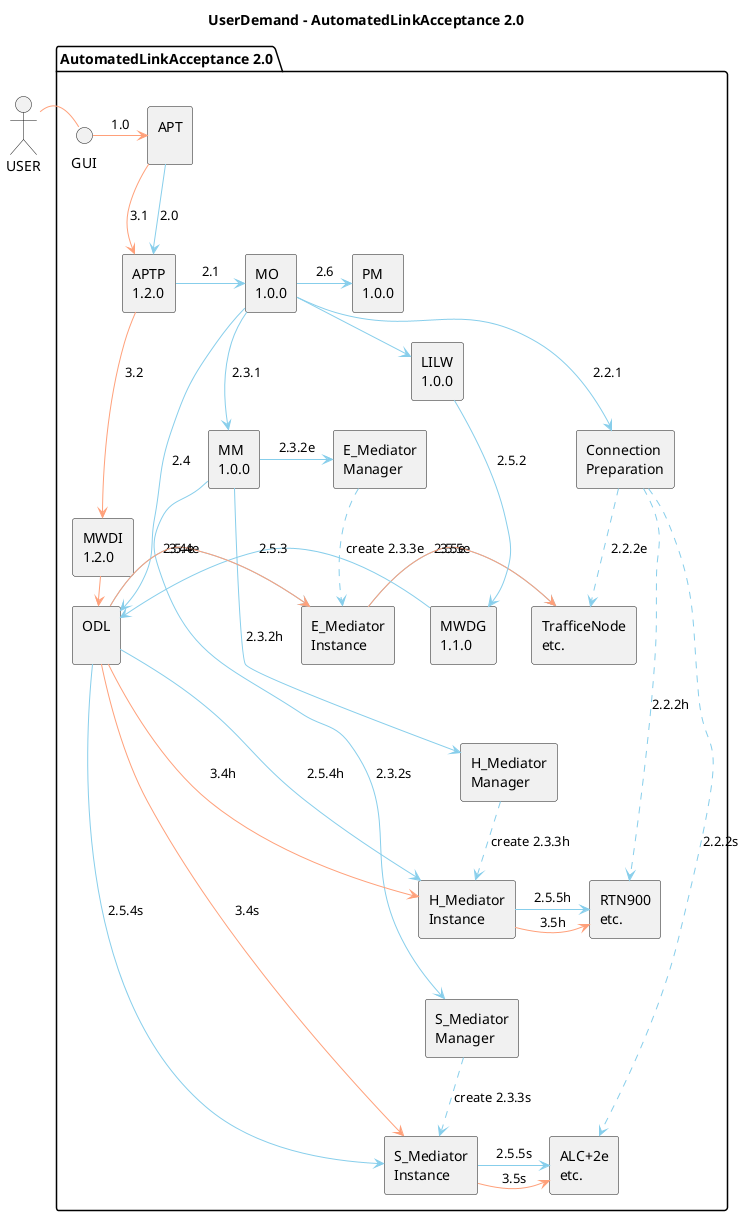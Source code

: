 @startuml AutomatedLinkAcceptanceFlow

skinparam componentStyle rectangle

title
UserDemand - AutomatedLinkAcceptance 2.0
end title

actor USER as USER

package "AutomatedLinkAcceptance 2.0" {
  interface GUI as GUI
  USER -[hidden] GUI
  component [APT\n] as APT
  GUI -[hidden] APT
  component [MO\n1.0.0] as MO
  APT -[hidden] MO
  component [Connection\nPreparation] as ConnectionPreparation
  MO -[hidden] ConnectionPreparation

  component [MM\n1.0.0] as MM
  MO -[hidden]- MM
  component [E_Mediator\nManager] as E_MediatorManager
  MO -[hidden] E_MediatorManager
  component [E_Mediator\nInstance] as E_MediatorInstance
  E_MediatorManager -[hidden]- E_MediatorInstance
  component [TrafficeNode\netc.] as E_Device
  E_MediatorInstance -[hidden] E_Device
  component [H_Mediator\nManager] as H_MediatorManager
  E_MediatorInstance -[hidden]- H_MediatorManager
  component [H_Mediator\nInstance] as H_MediatorInstance
  E_MediatorInstance -[hidden]- H_MediatorInstance
  H_MediatorManager -[hidden]- H_MediatorInstance
  component [RTN900\netc.] as H_Device
  H_MediatorInstance -[hidden] H_Device
  E_Device -[hidden]- H_Device
  component [S_Mediator\nManager] as S_MediatorManager
  H_MediatorInstance -[hidden]- S_MediatorManager
  component [S_Mediator\nInstance] as S_MediatorInstance
  H_MediatorInstance -[hidden]- S_MediatorInstance
  S_MediatorManager -[hidden]- S_MediatorInstance
  component [ALC+2e\netc.] as S_Device 
  S_MediatorInstance -[hidden] S_Device
  H_Device -[hidden]- S_Device

  component [LILW\n1.0.0] as LILW
  component [PM\n1.0.0] as PM
  component [MWDG\n1.1.0] as MWDG

  component [APTP\n1.2.0] as APTP
  component [MWDI\n1.2.0] as MWDI
  component [ODL\n] as ODL

  USER - GUI #LightSalmon
  GUI -> APT #LightSalmon : 1.0

  APT -> APTP #SkyBlue : 2.0
  APTP -> MO #SkyBlue : 2.1

  MO -> ConnectionPreparation #SkyBlue : 2.2.1
  ConnectionPreparation ..> E_Device #SkyBlue : 2.2.2e
  ConnectionPreparation ..> H_Device #SkyBlue : 2.2.2h
  ConnectionPreparation ..> S_Device #SkyBlue : 2.2.2s

  MO -> MM #SkyBlue : 2.3.1
  MM -> E_MediatorManager #SkyBlue : 2.3.2e
  E_MediatorManager ..> E_MediatorInstance #SkyBlue : create 2.3.3e
  MM -> H_MediatorManager #SkyBlue : 2.3.2h
  H_MediatorManager ..> H_MediatorInstance #SkyBlue : create 2.3.3h
  MM -> S_MediatorManager #SkyBlue : 2.3.2s
  S_MediatorManager ..> S_MediatorInstance #SkyBlue : create 2.3.3s

  MO -> ODL #SkyBlue : 2.4

  MO -> LILW #SkyBlue : 2.5.1
  LILW -> MWDG #SkyBlue : 2.5.2
  MWDG -> ODL #SkyBlue : 2.5.3

  MO -> PM #SkyBlue : 2.6

  ODL -> E_MediatorInstance #SkyBlue : 2.5.4e
  ODL -> H_MediatorInstance #SkyBlue : 2.5.4h
  ODL -> S_MediatorInstance #SkyBlue : 2.5.4s
  E_MediatorInstance -> E_Device #SkyBlue : 2.5.5e
  H_MediatorInstance -> H_Device #SkyBlue : 2.5.5h
  S_MediatorInstance -> S_Device #SkyBlue : 2.5.5s


  APT --> APTP #LightSalmon : 3.1
  APTP -> MWDI #LightSalmon : 3.2
  MWDI -> ODL #LightSalmon : 3.3
  ODL -> E_MediatorInstance #LightSalmon : 3.4e
  ODL -> H_MediatorInstance #LightSalmon : 3.4h
  ODL -> S_MediatorInstance #LightSalmon : 3.4s
  E_MediatorInstance -> E_Device #LightSalmon : 3.5e
  H_MediatorInstance -> H_Device #LightSalmon : 3.5h
  S_MediatorInstance -> S_Device #LightSalmon : 3.5s

}

@enduml